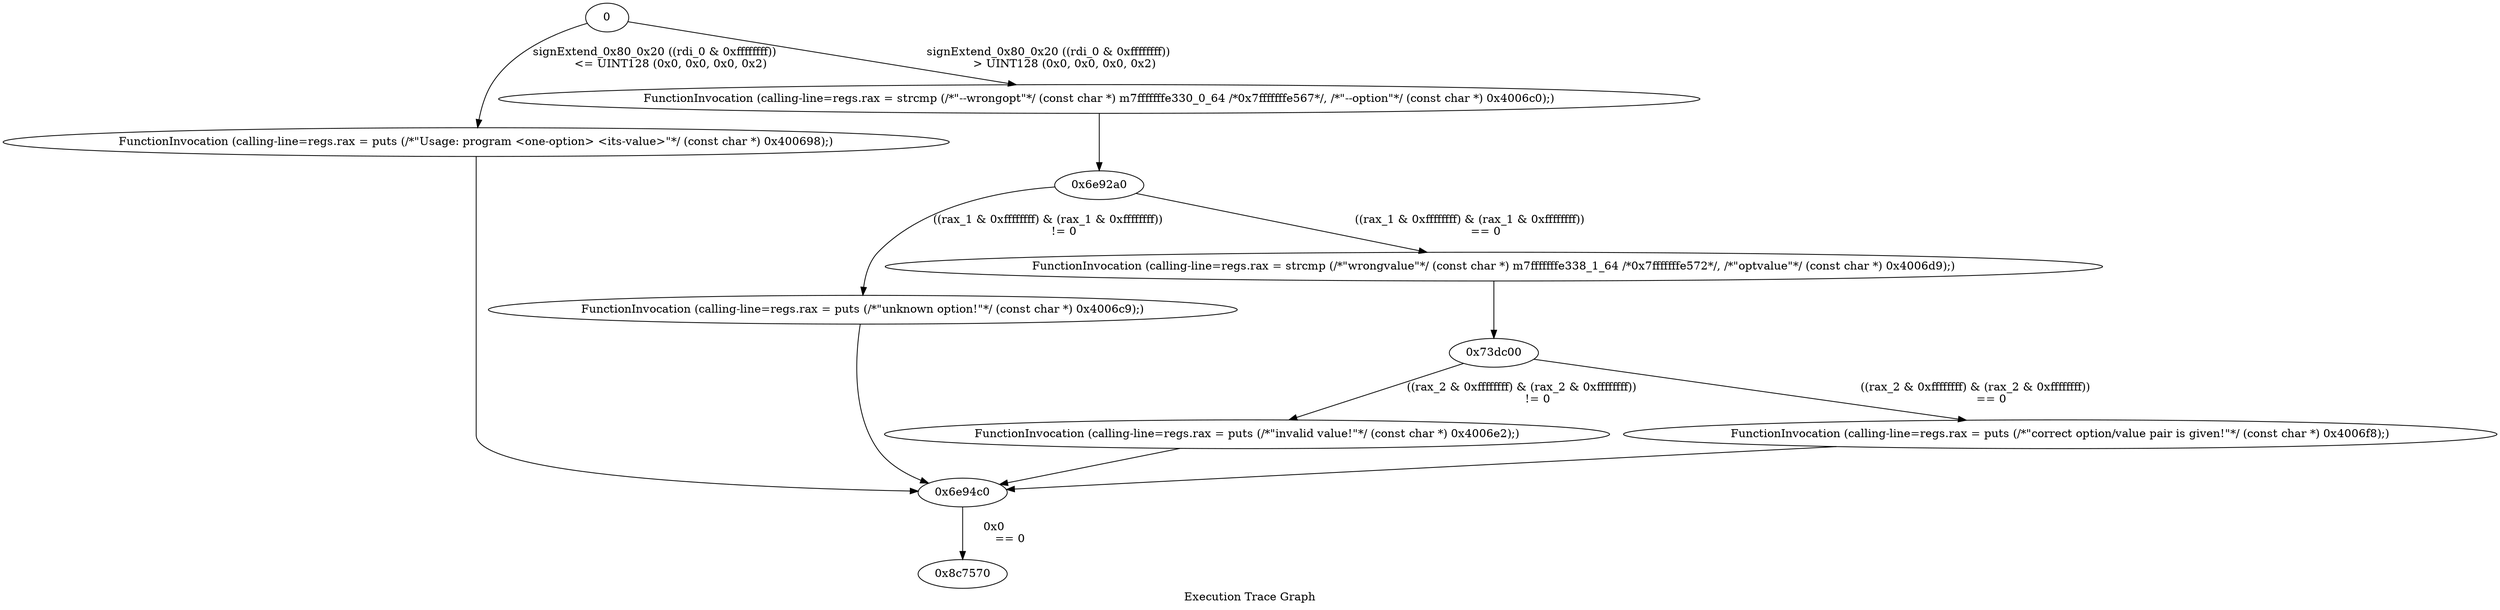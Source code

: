 digraph "Execution Trace Graph" {
	label="Execution Trace Graph";

	Node0 [label = "0"];
	Node0x6e92a0 [label = "0x6e92a0"];
	Node0x6e94c0 [label = "0x6e94c0"];
	Node0x6f4d60 [label = "FunctionInvocation (calling-line=regs.rax = puts (/*\"unknown option!\"*/ (const char *) 0x4006c9);)"];
	Node0x73dc00 [label = "0x73dc00"];
	Node0x7c36d0 [label = "FunctionInvocation (calling-line=regs.rax = puts (/*\"Usage: program <one-option> <its-value>\"*/ (const char *) 0x400698);)"];
	Node0x80c500 [label = "FunctionInvocation (calling-line=regs.rax = puts (/*\"invalid value!\"*/ (const char *) 0x4006e2);)"];
	Node0x82b400 [label = "FunctionInvocation (calling-line=regs.rax = strcmp (/*\"--wrongopt\"*/ (const char *) m7fffffffe330_0_64 /*0x7fffffffe567*/, /*\"--option\"*/ (const char *) 0x4006c0);)"];
	Node0x8c7570 [label = "0x8c7570"];
	Node0x90c300 [label = "FunctionInvocation (calling-line=regs.rax = puts (/*\"correct option/value pair is given!\"*/ (const char *) 0x4006f8);)"];
	Node0x17b8930 [label = "FunctionInvocation (calling-line=regs.rax = strcmp (/*\"wrongvalue\"*/ (const char *) m7fffffffe338_1_64 /*0x7fffffffe572*/, /*\"optvalue\"*/ (const char *) 0x4006d9);)"];
	Node0 -> Node0x82b400 [label = "signExtend_0x80_0x20 ((rdi_0 & 0xffffffff))
	 > UINT128 (0x0, 0x0, 0x0, 0x2)"];
	Node0x82b400 -> Node0x6e92a0 [label = ""];
	Node0 -> Node0x7c36d0 [label = "signExtend_0x80_0x20 ((rdi_0 & 0xffffffff))
	 <= UINT128 (0x0, 0x0, 0x0, 0x2)"];
	Node0x7c36d0 -> Node0x6e94c0 [label = ""];
	Node0x6e92a0 -> Node0x6f4d60 [label = "((rax_1 & 0xffffffff) & (rax_1 & 0xffffffff))
	 != 0"];
	Node0x6f4d60 -> Node0x6e94c0 [label = ""];
	Node0x6e92a0 -> Node0x17b8930 [label = "((rax_1 & 0xffffffff) & (rax_1 & 0xffffffff))
	 == 0"];
	Node0x17b8930 -> Node0x73dc00 [label = ""];
	Node0x6e94c0 -> Node0x8c7570 [label = "0x0
	 == 0"];
	Node0x73dc00 -> Node0x80c500 [label = "((rax_2 & 0xffffffff) & (rax_2 & 0xffffffff))
	 != 0"];
	Node0x80c500 -> Node0x6e94c0 [label = ""];
	Node0x73dc00 -> Node0x90c300 [label = "((rax_2 & 0xffffffff) & (rax_2 & 0xffffffff))
	 == 0"];
	Node0x90c300 -> Node0x6e94c0 [label = ""];
}
